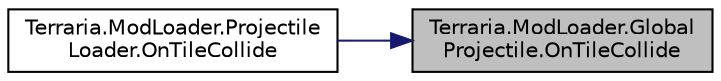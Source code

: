 digraph "Terraria.ModLoader.GlobalProjectile.OnTileCollide"
{
 // LATEX_PDF_SIZE
  edge [fontname="Helvetica",fontsize="10",labelfontname="Helvetica",labelfontsize="10"];
  node [fontname="Helvetica",fontsize="10",shape=record];
  rankdir="RL";
  Node1 [label="Terraria.ModLoader.Global\lProjectile.OnTileCollide",height=0.2,width=0.4,color="black", fillcolor="grey75", style="filled", fontcolor="black",tooltip="Allows you to determine what happens when a projectile collides with a tile. OldVelocity is the veloc..."];
  Node1 -> Node2 [dir="back",color="midnightblue",fontsize="10",style="solid",fontname="Helvetica"];
  Node2 [label="Terraria.ModLoader.Projectile\lLoader.OnTileCollide",height=0.2,width=0.4,color="black", fillcolor="white", style="filled",URL="$class_terraria_1_1_mod_loader_1_1_projectile_loader.html#a8c3b4f537771fa038b73cef3cab0d104",tooltip=" "];
}
